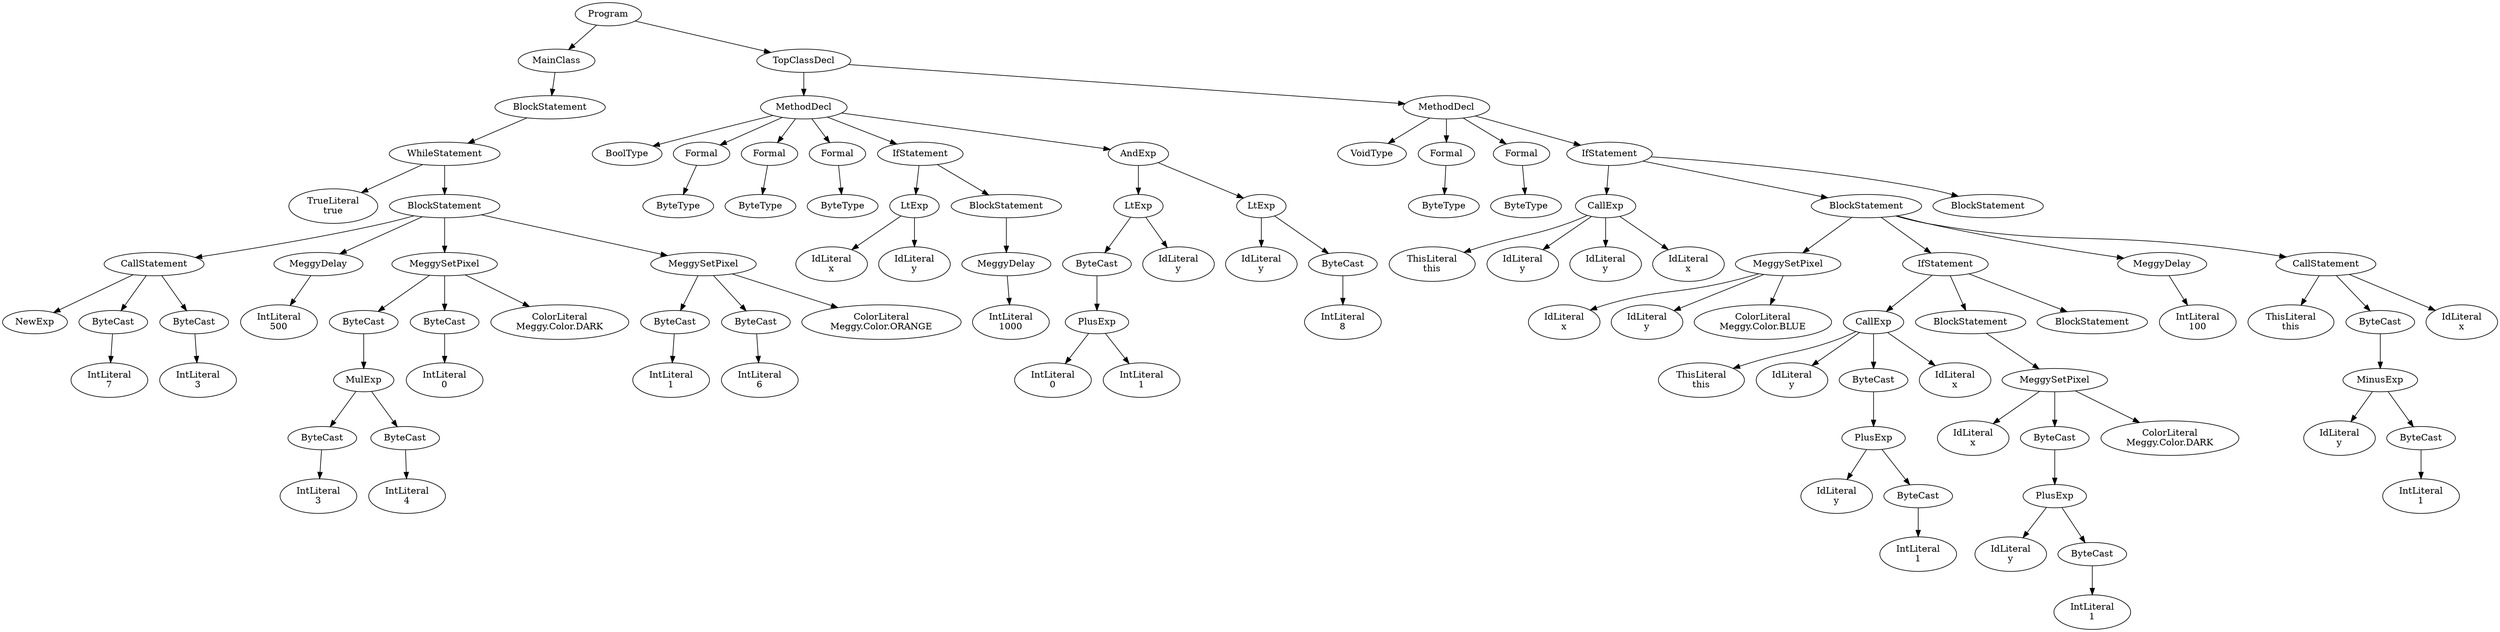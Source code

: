 digraph ASTGraph {
0 [ label="Program" ];
1 [ label="MainClass" ];
0 -> 1
2 [ label="BlockStatement" ];
1 -> 2
3 [ label="WhileStatement" ];
2 -> 3
4 [ label="TrueLiteral\ntrue" ];
3 -> 4
5 [ label="BlockStatement" ];
3 -> 5
6 [ label="CallStatement" ];
5 -> 6
7 [ label="NewExp" ];
6 -> 7
8 [ label="ByteCast" ];
6 -> 8
9 [ label="IntLiteral\n7" ];
8 -> 9
10 [ label="ByteCast" ];
6 -> 10
11 [ label="IntLiteral\n3" ];
10 -> 11
12 [ label="MeggyDelay" ];
5 -> 12
13 [ label="IntLiteral\n500" ];
12 -> 13
14 [ label="MeggySetPixel" ];
5 -> 14
15 [ label="ByteCast" ];
14 -> 15
16 [ label="MulExp" ];
15 -> 16
17 [ label="ByteCast" ];
16 -> 17
18 [ label="IntLiteral\n3" ];
17 -> 18
19 [ label="ByteCast" ];
16 -> 19
20 [ label="IntLiteral\n4" ];
19 -> 20
21 [ label="ByteCast" ];
14 -> 21
22 [ label="IntLiteral\n0" ];
21 -> 22
23 [ label="ColorLiteral\nMeggy.Color.DARK" ];
14 -> 23
24 [ label="MeggySetPixel" ];
5 -> 24
25 [ label="ByteCast" ];
24 -> 25
26 [ label="IntLiteral\n1" ];
25 -> 26
27 [ label="ByteCast" ];
24 -> 27
28 [ label="IntLiteral\n6" ];
27 -> 28
29 [ label="ColorLiteral\nMeggy.Color.ORANGE" ];
24 -> 29
30 [ label="TopClassDecl" ];
0 -> 30
31 [ label="MethodDecl" ];
30 -> 31
32 [ label="BoolType" ];
31 -> 32
33 [ label="Formal" ];
31 -> 33
34 [ label="ByteType" ];
33 -> 34
35 [ label="Formal" ];
31 -> 35
36 [ label="ByteType" ];
35 -> 36
37 [ label="Formal" ];
31 -> 37
38 [ label="ByteType" ];
37 -> 38
39 [ label="IfStatement" ];
31 -> 39
40 [ label="LtExp" ];
39 -> 40
41 [ label="IdLiteral\nx" ];
40 -> 41
42 [ label="IdLiteral\ny" ];
40 -> 42
43 [ label="BlockStatement" ];
39 -> 43
44 [ label="MeggyDelay" ];
43 -> 44
45 [ label="IntLiteral\n1000" ];
44 -> 45
46 [ label="AndExp" ];
31 -> 46
47 [ label="LtExp" ];
46 -> 47
48 [ label="ByteCast" ];
47 -> 48
49 [ label="PlusExp" ];
48 -> 49
50 [ label="IntLiteral\n0" ];
49 -> 50
51 [ label="IntLiteral\n1" ];
49 -> 51
52 [ label="IdLiteral\ny" ];
47 -> 52
53 [ label="LtExp" ];
46 -> 53
54 [ label="IdLiteral\ny" ];
53 -> 54
55 [ label="ByteCast" ];
53 -> 55
56 [ label="IntLiteral\n8" ];
55 -> 56
57 [ label="MethodDecl" ];
30 -> 57
58 [ label="VoidType" ];
57 -> 58
59 [ label="Formal" ];
57 -> 59
60 [ label="ByteType" ];
59 -> 60
61 [ label="Formal" ];
57 -> 61
62 [ label="ByteType" ];
61 -> 62
63 [ label="IfStatement" ];
57 -> 63
64 [ label="CallExp" ];
63 -> 64
65 [ label="ThisLiteral\nthis" ];
64 -> 65
66 [ label="IdLiteral\ny" ];
64 -> 66
67 [ label="IdLiteral\ny" ];
64 -> 67
68 [ label="IdLiteral\nx" ];
64 -> 68
69 [ label="BlockStatement" ];
63 -> 69
70 [ label="MeggySetPixel" ];
69 -> 70
71 [ label="IdLiteral\nx" ];
70 -> 71
72 [ label="IdLiteral\ny" ];
70 -> 72
73 [ label="ColorLiteral\nMeggy.Color.BLUE" ];
70 -> 73
74 [ label="IfStatement" ];
69 -> 74
75 [ label="CallExp" ];
74 -> 75
76 [ label="ThisLiteral\nthis" ];
75 -> 76
77 [ label="IdLiteral\ny" ];
75 -> 77
78 [ label="ByteCast" ];
75 -> 78
79 [ label="PlusExp" ];
78 -> 79
80 [ label="IdLiteral\ny" ];
79 -> 80
81 [ label="ByteCast" ];
79 -> 81
82 [ label="IntLiteral\n1" ];
81 -> 82
83 [ label="IdLiteral\nx" ];
75 -> 83
84 [ label="BlockStatement" ];
74 -> 84
85 [ label="MeggySetPixel" ];
84 -> 85
86 [ label="IdLiteral\nx" ];
85 -> 86
87 [ label="ByteCast" ];
85 -> 87
88 [ label="PlusExp" ];
87 -> 88
89 [ label="IdLiteral\ny" ];
88 -> 89
90 [ label="ByteCast" ];
88 -> 90
91 [ label="IntLiteral\n1" ];
90 -> 91
92 [ label="ColorLiteral\nMeggy.Color.DARK" ];
85 -> 92
93 [ label="BlockStatement" ];
74 -> 93
94 [ label="MeggyDelay" ];
69 -> 94
95 [ label="IntLiteral\n100" ];
94 -> 95
96 [ label="CallStatement" ];
69 -> 96
97 [ label="ThisLiteral\nthis" ];
96 -> 97
98 [ label="ByteCast" ];
96 -> 98
99 [ label="MinusExp" ];
98 -> 99
100 [ label="IdLiteral\ny" ];
99 -> 100
101 [ label="ByteCast" ];
99 -> 101
102 [ label="IntLiteral\n1" ];
101 -> 102
103 [ label="IdLiteral\nx" ];
96 -> 103
104 [ label="BlockStatement" ];
63 -> 104
}
